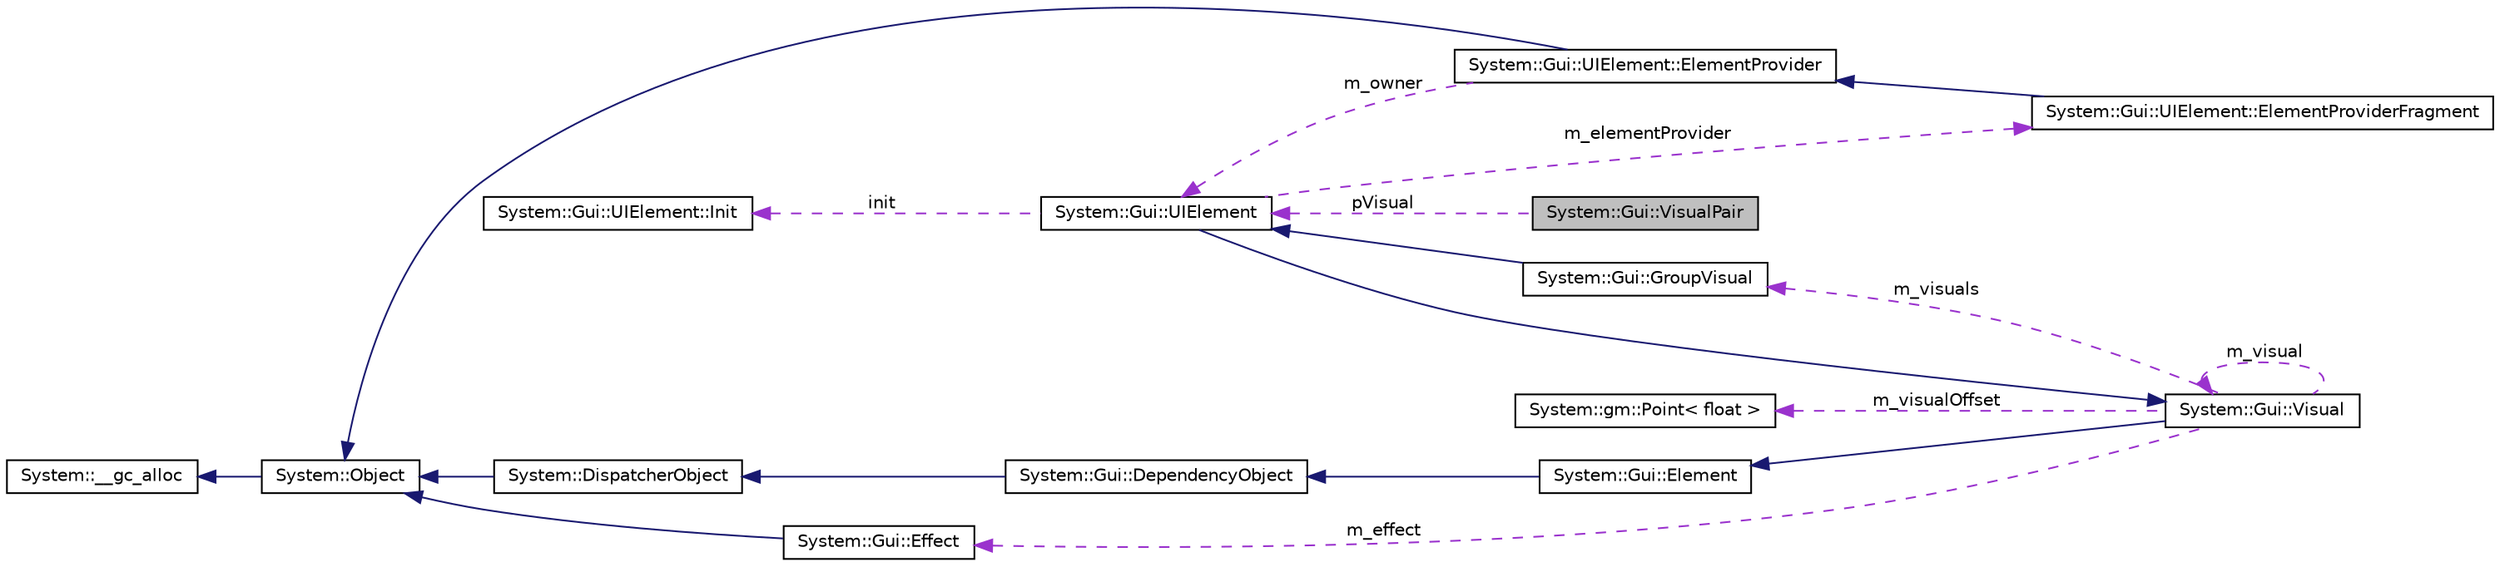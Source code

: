 digraph G
{
  edge [fontname="Helvetica",fontsize="10",labelfontname="Helvetica",labelfontsize="10"];
  node [fontname="Helvetica",fontsize="10",shape=record];
  rankdir="LR";
  Node1 [label="System::Gui::VisualPair",height=0.2,width=0.4,color="black", fillcolor="grey75", style="filled" fontcolor="black"];
  Node2 -> Node1 [dir="back",color="darkorchid3",fontsize="10",style="dashed",label=" pVisual" ,fontname="Helvetica"];
  Node2 [label="System::Gui::UIElement",height=0.2,width=0.4,color="black", fillcolor="white", style="filled",URL="$class_system_1_1_gui_1_1_u_i_element.html"];
  Node3 -> Node2 [dir="back",color="midnightblue",fontsize="10",style="solid",fontname="Helvetica"];
  Node3 [label="System::Gui::Visual",height=0.2,width=0.4,color="black", fillcolor="white", style="filled",URL="$class_system_1_1_gui_1_1_visual.html"];
  Node4 -> Node3 [dir="back",color="midnightblue",fontsize="10",style="solid",fontname="Helvetica"];
  Node4 [label="System::Gui::Element",height=0.2,width=0.4,color="black", fillcolor="white", style="filled",URL="$class_system_1_1_gui_1_1_element.html"];
  Node5 -> Node4 [dir="back",color="midnightblue",fontsize="10",style="solid",fontname="Helvetica"];
  Node5 [label="System::Gui::DependencyObject",height=0.2,width=0.4,color="black", fillcolor="white", style="filled",URL="$class_system_1_1_gui_1_1_dependency_object.html"];
  Node6 -> Node5 [dir="back",color="midnightblue",fontsize="10",style="solid",fontname="Helvetica"];
  Node6 [label="System::DispatcherObject",height=0.2,width=0.4,color="black", fillcolor="white", style="filled",URL="$class_system_1_1_dispatcher_object.html"];
  Node7 -> Node6 [dir="back",color="midnightblue",fontsize="10",style="solid",fontname="Helvetica"];
  Node7 [label="System::Object",height=0.2,width=0.4,color="black", fillcolor="white", style="filled",URL="$class_system_1_1_object.html"];
  Node8 -> Node7 [dir="back",color="midnightblue",fontsize="10",style="solid",fontname="Helvetica"];
  Node8 [label="System::__gc_alloc",height=0.2,width=0.4,color="black", fillcolor="white", style="filled",URL="$class_system_1_1____gc__alloc.html"];
  Node9 -> Node3 [dir="back",color="darkorchid3",fontsize="10",style="dashed",label=" m_visualOffset" ,fontname="Helvetica"];
  Node9 [label="System::gm::Point\< float \>",height=0.2,width=0.4,color="black", fillcolor="white", style="filled",URL="$class_system_1_1gm_1_1_point.html"];
  Node3 -> Node3 [dir="back",color="darkorchid3",fontsize="10",style="dashed",label=" m_visual" ,fontname="Helvetica"];
  Node10 -> Node3 [dir="back",color="darkorchid3",fontsize="10",style="dashed",label=" m_effect" ,fontname="Helvetica"];
  Node10 [label="System::Gui::Effect",height=0.2,width=0.4,color="black", fillcolor="white", style="filled",URL="$class_system_1_1_gui_1_1_effect.html"];
  Node7 -> Node10 [dir="back",color="midnightblue",fontsize="10",style="solid",fontname="Helvetica"];
  Node11 -> Node3 [dir="back",color="darkorchid3",fontsize="10",style="dashed",label=" m_visuals" ,fontname="Helvetica"];
  Node11 [label="System::Gui::GroupVisual",height=0.2,width=0.4,color="black", fillcolor="white", style="filled",URL="$class_system_1_1_gui_1_1_group_visual.html"];
  Node2 -> Node11 [dir="back",color="midnightblue",fontsize="10",style="solid",fontname="Helvetica"];
  Node12 -> Node2 [dir="back",color="darkorchid3",fontsize="10",style="dashed",label=" init" ,fontname="Helvetica"];
  Node12 [label="System::Gui::UIElement::Init",height=0.2,width=0.4,color="black", fillcolor="white", style="filled",URL="$class_system_1_1_gui_1_1_u_i_element_1_1_init.html"];
  Node13 -> Node2 [dir="back",color="darkorchid3",fontsize="10",style="dashed",label=" m_elementProvider" ,fontname="Helvetica"];
  Node13 [label="System::Gui::UIElement::ElementProviderFragment",height=0.2,width=0.4,color="black", fillcolor="white", style="filled",URL="$class_system_1_1_gui_1_1_u_i_element_1_1_element_provider_fragment.html"];
  Node14 -> Node13 [dir="back",color="midnightblue",fontsize="10",style="solid",fontname="Helvetica"];
  Node14 [label="System::Gui::UIElement::ElementProvider",height=0.2,width=0.4,color="black", fillcolor="white", style="filled",URL="$class_system_1_1_gui_1_1_u_i_element_1_1_element_provider.html"];
  Node7 -> Node14 [dir="back",color="midnightblue",fontsize="10",style="solid",fontname="Helvetica"];
  Node2 -> Node14 [dir="back",color="darkorchid3",fontsize="10",style="dashed",label=" m_owner" ,fontname="Helvetica"];
}
